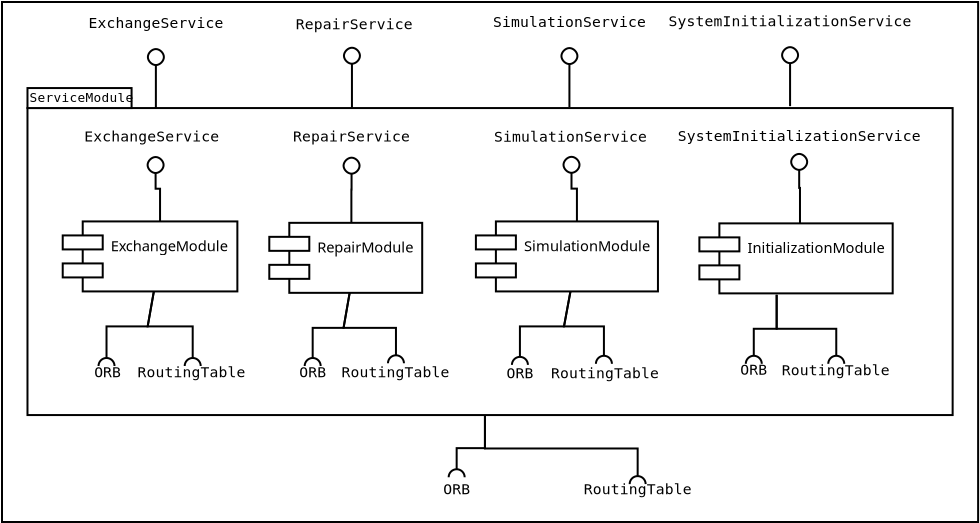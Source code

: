 <?xml version="1.0" encoding="UTF-8"?>
<dia:diagram xmlns:dia="http://www.lysator.liu.se/~alla/dia/">
  <dia:layer name="Φόντος" visible="true" active="true">
    <dia:object type="Standard - Box" version="0" id="O0">
      <dia:attribute name="obj_pos">
        <dia:point val="1,-2"/>
      </dia:attribute>
      <dia:attribute name="obj_bb">
        <dia:rectangle val="0.95,-2.05;49.856,24.05"/>
      </dia:attribute>
      <dia:attribute name="elem_corner">
        <dia:point val="1,-2"/>
      </dia:attribute>
      <dia:attribute name="elem_width">
        <dia:real val="48.806"/>
      </dia:attribute>
      <dia:attribute name="elem_height">
        <dia:real val="26"/>
      </dia:attribute>
      <dia:attribute name="border_width">
        <dia:real val="0.1"/>
      </dia:attribute>
      <dia:attribute name="show_background">
        <dia:boolean val="false"/>
      </dia:attribute>
    </dia:object>
    <dia:group>
      <dia:object type="UML - LargePackage" version="0" id="O1">
        <dia:attribute name="obj_pos">
          <dia:point val="2.274,3.303"/>
        </dia:attribute>
        <dia:attribute name="obj_bb">
          <dia:rectangle val="2.224,2.253;48.582,18.703"/>
        </dia:attribute>
        <dia:attribute name="meta">
          <dia:composite type="dict"/>
        </dia:attribute>
        <dia:attribute name="elem_corner">
          <dia:point val="2.274,3.303"/>
        </dia:attribute>
        <dia:attribute name="elem_width">
          <dia:real val="46.258"/>
        </dia:attribute>
        <dia:attribute name="elem_height">
          <dia:real val="15.35"/>
        </dia:attribute>
        <dia:attribute name="line_width">
          <dia:real val="0.1"/>
        </dia:attribute>
        <dia:attribute name="line_colour">
          <dia:color val="#000000"/>
        </dia:attribute>
        <dia:attribute name="fill_colour">
          <dia:color val="#ffffff"/>
        </dia:attribute>
        <dia:attribute name="text_colour">
          <dia:color val="#000000"/>
        </dia:attribute>
        <dia:attribute name="stereotype">
          <dia:string>##</dia:string>
        </dia:attribute>
        <dia:attribute name="name">
          <dia:string>#ServiceModule#</dia:string>
        </dia:attribute>
      </dia:object>
      <dia:group>
        <dia:object type="UML - Component Feature" version="1" id="O2">
          <dia:attribute name="obj_pos">
            <dia:point val="25.147,18.653"/>
          </dia:attribute>
          <dia:attribute name="obj_bb">
            <dia:rectangle val="22.833,17.753;26.047,23.061"/>
          </dia:attribute>
          <dia:attribute name="meta">
            <dia:composite type="dict"/>
          </dia:attribute>
          <dia:attribute name="orth_points">
            <dia:point val="25.147,18.653"/>
            <dia:point val="25.147,20.307"/>
            <dia:point val="23.733,20.307"/>
            <dia:point val="23.733,22.162"/>
          </dia:attribute>
          <dia:attribute name="orth_orient">
            <dia:enum val="1"/>
            <dia:enum val="0"/>
            <dia:enum val="1"/>
          </dia:attribute>
          <dia:attribute name="orth_autoroute">
            <dia:boolean val="false"/>
          </dia:attribute>
          <dia:attribute name="line_colour">
            <dia:color val="#000000"/>
          </dia:attribute>
          <dia:attribute name="role">
            <dia:enum val="1"/>
          </dia:attribute>
          <dia:attribute name="text">
            <dia:composite type="text">
              <dia:attribute name="string">
                <dia:string>#ORB#</dia:string>
              </dia:attribute>
              <dia:attribute name="font">
                <dia:font family="monospace" style="0" name="Courier"/>
              </dia:attribute>
              <dia:attribute name="height">
                <dia:real val="0.917"/>
              </dia:attribute>
              <dia:attribute name="pos">
                <dia:point val="23.733,22.614"/>
              </dia:attribute>
              <dia:attribute name="color">
                <dia:color val="#000000"/>
              </dia:attribute>
              <dia:attribute name="alignment">
                <dia:enum val="1"/>
              </dia:attribute>
            </dia:composite>
          </dia:attribute>
          <dia:attribute name="text_pos">
            <dia:point val="23.733,22.614"/>
          </dia:attribute>
        </dia:object>
        <dia:object type="UML - Component Feature" version="1" id="O3">
          <dia:attribute name="obj_pos">
            <dia:point val="25.147,18.653"/>
          </dia:attribute>
          <dia:attribute name="obj_bb">
            <dia:rectangle val="24.247,17.753;35.423,23.405"/>
          </dia:attribute>
          <dia:attribute name="meta">
            <dia:composite type="dict"/>
          </dia:attribute>
          <dia:attribute name="orth_points">
            <dia:point val="25.147,18.653"/>
            <dia:point val="25.147,20.324"/>
            <dia:point val="32.783,20.324"/>
            <dia:point val="32.783,22.505"/>
          </dia:attribute>
          <dia:attribute name="orth_orient">
            <dia:enum val="1"/>
            <dia:enum val="0"/>
            <dia:enum val="1"/>
          </dia:attribute>
          <dia:attribute name="orth_autoroute">
            <dia:boolean val="false"/>
          </dia:attribute>
          <dia:attribute name="line_colour">
            <dia:color val="#000000"/>
          </dia:attribute>
          <dia:attribute name="role">
            <dia:enum val="1"/>
          </dia:attribute>
          <dia:attribute name="text">
            <dia:composite type="text">
              <dia:attribute name="string">
                <dia:string>#RoutingTable#</dia:string>
              </dia:attribute>
              <dia:attribute name="font">
                <dia:font family="monospace" style="0" name="Courier"/>
              </dia:attribute>
              <dia:attribute name="height">
                <dia:real val="0.917"/>
              </dia:attribute>
              <dia:attribute name="pos">
                <dia:point val="32.783,22.614"/>
              </dia:attribute>
              <dia:attribute name="color">
                <dia:color val="#000000"/>
              </dia:attribute>
              <dia:attribute name="alignment">
                <dia:enum val="1"/>
              </dia:attribute>
            </dia:composite>
          </dia:attribute>
          <dia:attribute name="text_pos">
            <dia:point val="32.783,22.614"/>
          </dia:attribute>
        </dia:object>
        <dia:object type="UML - Component Feature" version="1" id="O4">
          <dia:attribute name="obj_pos">
            <dia:point val="8.694,3.303"/>
          </dia:attribute>
          <dia:attribute name="obj_bb">
            <dia:rectangle val="5.394,-1.31;11.994,4.203"/>
          </dia:attribute>
          <dia:attribute name="meta">
            <dia:composite type="dict"/>
          </dia:attribute>
          <dia:attribute name="orth_points">
            <dia:point val="8.694,3.303"/>
            <dia:point val="8.694,2.253"/>
            <dia:point val="8.694,2.253"/>
            <dia:point val="8.694,0.303"/>
          </dia:attribute>
          <dia:attribute name="orth_orient">
            <dia:enum val="1"/>
            <dia:enum val="0"/>
            <dia:enum val="1"/>
          </dia:attribute>
          <dia:attribute name="orth_autoroute">
            <dia:boolean val="false"/>
          </dia:attribute>
          <dia:attribute name="line_colour">
            <dia:color val="#000000"/>
          </dia:attribute>
          <dia:attribute name="role">
            <dia:enum val="0"/>
          </dia:attribute>
          <dia:attribute name="text">
            <dia:composite type="text">
              <dia:attribute name="string">
                <dia:string>#ExchangeService#</dia:string>
              </dia:attribute>
              <dia:attribute name="font">
                <dia:font family="monospace" style="0" name="Courier"/>
              </dia:attribute>
              <dia:attribute name="height">
                <dia:real val="0.917"/>
              </dia:attribute>
              <dia:attribute name="pos">
                <dia:point val="8.694,-0.697"/>
              </dia:attribute>
              <dia:attribute name="color">
                <dia:color val="#000000"/>
              </dia:attribute>
              <dia:attribute name="alignment">
                <dia:enum val="1"/>
              </dia:attribute>
            </dia:composite>
          </dia:attribute>
          <dia:attribute name="text_pos">
            <dia:point val="8.694,-0.697"/>
          </dia:attribute>
        </dia:object>
        <dia:object type="UML - Component Feature" version="1" id="O5">
          <dia:attribute name="obj_pos">
            <dia:point val="18.497,3.291"/>
          </dia:attribute>
          <dia:attribute name="obj_bb">
            <dia:rectangle val="15.746,-1.249;21.466,4.191"/>
          </dia:attribute>
          <dia:attribute name="meta">
            <dia:composite type="dict"/>
          </dia:attribute>
          <dia:attribute name="orth_points">
            <dia:point val="18.497,3.291"/>
            <dia:point val="18.497,1.793"/>
            <dia:point val="18.497,1.793"/>
            <dia:point val="18.497,0.237"/>
          </dia:attribute>
          <dia:attribute name="orth_orient">
            <dia:enum val="1"/>
            <dia:enum val="0"/>
            <dia:enum val="1"/>
          </dia:attribute>
          <dia:attribute name="orth_autoroute">
            <dia:boolean val="false"/>
          </dia:attribute>
          <dia:attribute name="line_colour">
            <dia:color val="#000000"/>
          </dia:attribute>
          <dia:attribute name="role">
            <dia:enum val="0"/>
          </dia:attribute>
          <dia:attribute name="text">
            <dia:composite type="text">
              <dia:attribute name="string">
                <dia:string>#RepairService#</dia:string>
              </dia:attribute>
              <dia:attribute name="font">
                <dia:font family="monospace" style="0" name="Courier"/>
              </dia:attribute>
              <dia:attribute name="height">
                <dia:real val="0.917"/>
              </dia:attribute>
              <dia:attribute name="pos">
                <dia:point val="18.607,-0.636"/>
              </dia:attribute>
              <dia:attribute name="color">
                <dia:color val="#000000"/>
              </dia:attribute>
              <dia:attribute name="alignment">
                <dia:enum val="1"/>
              </dia:attribute>
            </dia:composite>
          </dia:attribute>
          <dia:attribute name="text_pos">
            <dia:point val="18.607,-0.636"/>
          </dia:attribute>
        </dia:object>
        <dia:object type="UML - Component Feature" version="1" id="O6">
          <dia:attribute name="obj_pos">
            <dia:point val="29.371,3.253"/>
          </dia:attribute>
          <dia:attribute name="obj_bb">
            <dia:rectangle val="25.631,-1.36;33.111,4.153"/>
          </dia:attribute>
          <dia:attribute name="meta">
            <dia:composite type="dict"/>
          </dia:attribute>
          <dia:attribute name="orth_points">
            <dia:point val="29.371,3.253"/>
            <dia:point val="29.371,2.253"/>
            <dia:point val="29.371,2.253"/>
            <dia:point val="29.371,0.253"/>
          </dia:attribute>
          <dia:attribute name="orth_orient">
            <dia:enum val="1"/>
            <dia:enum val="0"/>
            <dia:enum val="1"/>
          </dia:attribute>
          <dia:attribute name="orth_autoroute">
            <dia:boolean val="false"/>
          </dia:attribute>
          <dia:attribute name="line_colour">
            <dia:color val="#000000"/>
          </dia:attribute>
          <dia:attribute name="role">
            <dia:enum val="0"/>
          </dia:attribute>
          <dia:attribute name="text">
            <dia:composite type="text">
              <dia:attribute name="string">
                <dia:string>#SimulationService#</dia:string>
              </dia:attribute>
              <dia:attribute name="font">
                <dia:font family="monospace" style="0" name="Courier"/>
              </dia:attribute>
              <dia:attribute name="height">
                <dia:real val="0.917"/>
              </dia:attribute>
              <dia:attribute name="pos">
                <dia:point val="29.371,-0.747"/>
              </dia:attribute>
              <dia:attribute name="color">
                <dia:color val="#000000"/>
              </dia:attribute>
              <dia:attribute name="alignment">
                <dia:enum val="1"/>
              </dia:attribute>
            </dia:composite>
          </dia:attribute>
          <dia:attribute name="text_pos">
            <dia:point val="29.371,-0.747"/>
          </dia:attribute>
        </dia:object>
        <dia:object type="UML - Component" version="0" id="O7">
          <dia:attribute name="obj_pos">
            <dia:point val="4.036,8.971"/>
          </dia:attribute>
          <dia:attribute name="obj_bb">
            <dia:rectangle val="3.986,8.921;12.344,12.521"/>
          </dia:attribute>
          <dia:attribute name="meta">
            <dia:composite type="dict"/>
          </dia:attribute>
          <dia:attribute name="elem_corner">
            <dia:point val="4.036,8.971"/>
          </dia:attribute>
          <dia:attribute name="elem_width">
            <dia:real val="8.258"/>
          </dia:attribute>
          <dia:attribute name="elem_height">
            <dia:real val="3.5"/>
          </dia:attribute>
          <dia:attribute name="line_colour">
            <dia:color val="#000000"/>
          </dia:attribute>
          <dia:attribute name="fill_colour">
            <dia:color val="#ffffff"/>
          </dia:attribute>
          <dia:attribute name="stereotype">
            <dia:string>##</dia:string>
          </dia:attribute>
          <dia:attribute name="text">
            <dia:composite type="text">
              <dia:attribute name="string">
                <dia:string>#ExchangeModule#</dia:string>
              </dia:attribute>
              <dia:attribute name="font">
                <dia:font family="sans" style="0" name="Helvetica"/>
              </dia:attribute>
              <dia:attribute name="height">
                <dia:real val="0.917"/>
              </dia:attribute>
              <dia:attribute name="pos">
                <dia:point val="6.436,10.406"/>
              </dia:attribute>
              <dia:attribute name="color">
                <dia:color val="#000000"/>
              </dia:attribute>
              <dia:attribute name="alignment">
                <dia:enum val="0"/>
              </dia:attribute>
            </dia:composite>
          </dia:attribute>
        </dia:object>
        <dia:object type="UML - Component Feature" version="1" id="O8">
          <dia:attribute name="obj_pos">
            <dia:point val="8.665,8.971"/>
          </dia:attribute>
          <dia:attribute name="obj_bb">
            <dia:rectangle val="5.186,4.358;11.786,9.871"/>
          </dia:attribute>
          <dia:attribute name="meta">
            <dia:composite type="dict"/>
          </dia:attribute>
          <dia:attribute name="orth_points">
            <dia:point val="8.665,8.971"/>
            <dia:point val="8.665,7.336"/>
            <dia:point val="8.68,7.336"/>
            <dia:point val="8.68,5.701"/>
          </dia:attribute>
          <dia:attribute name="orth_orient">
            <dia:enum val="1"/>
            <dia:enum val="0"/>
            <dia:enum val="1"/>
          </dia:attribute>
          <dia:attribute name="orth_autoroute">
            <dia:boolean val="true"/>
          </dia:attribute>
          <dia:attribute name="line_colour">
            <dia:color val="#000000"/>
          </dia:attribute>
          <dia:attribute name="role">
            <dia:enum val="0"/>
          </dia:attribute>
          <dia:attribute name="text">
            <dia:composite type="text">
              <dia:attribute name="string">
                <dia:string>#ExchangeService#</dia:string>
              </dia:attribute>
              <dia:attribute name="font">
                <dia:font family="monospace" style="0" name="Courier"/>
              </dia:attribute>
              <dia:attribute name="height">
                <dia:real val="0.917"/>
              </dia:attribute>
              <dia:attribute name="pos">
                <dia:point val="8.486,4.971"/>
              </dia:attribute>
              <dia:attribute name="color">
                <dia:color val="#000000"/>
              </dia:attribute>
              <dia:attribute name="alignment">
                <dia:enum val="1"/>
              </dia:attribute>
            </dia:composite>
          </dia:attribute>
          <dia:attribute name="text_pos">
            <dia:point val="8.486,4.971"/>
          </dia:attribute>
          <dia:connections>
            <dia:connection handle="0" to="O7" connection="1"/>
          </dia:connections>
        </dia:object>
        <dia:object type="UML - Component Feature" version="1" id="O9">
          <dia:attribute name="obj_pos">
            <dia:point val="7.665,12.521"/>
          </dia:attribute>
          <dia:attribute name="obj_bb">
            <dia:rectangle val="5.326,11.62;8.565,17.498"/>
          </dia:attribute>
          <dia:attribute name="meta">
            <dia:composite type="dict"/>
          </dia:attribute>
          <dia:attribute name="orth_points">
            <dia:point val="7.665,12.521"/>
            <dia:point val="7.665,14.221"/>
            <dia:point val="6.226,14.221"/>
            <dia:point val="6.226,16.599"/>
          </dia:attribute>
          <dia:attribute name="orth_orient">
            <dia:enum val="1"/>
            <dia:enum val="0"/>
            <dia:enum val="1"/>
          </dia:attribute>
          <dia:attribute name="orth_autoroute">
            <dia:boolean val="false"/>
          </dia:attribute>
          <dia:attribute name="line_colour">
            <dia:color val="#000000"/>
          </dia:attribute>
          <dia:attribute name="role">
            <dia:enum val="1"/>
          </dia:attribute>
          <dia:attribute name="text">
            <dia:composite type="text">
              <dia:attribute name="string">
                <dia:string>#ORB#</dia:string>
              </dia:attribute>
              <dia:attribute name="font">
                <dia:font family="monospace" style="0" name="Courier"/>
              </dia:attribute>
              <dia:attribute name="height">
                <dia:real val="0.917"/>
              </dia:attribute>
              <dia:attribute name="pos">
                <dia:point val="6.281,16.762"/>
              </dia:attribute>
              <dia:attribute name="color">
                <dia:color val="#000000"/>
              </dia:attribute>
              <dia:attribute name="alignment">
                <dia:enum val="1"/>
              </dia:attribute>
            </dia:composite>
          </dia:attribute>
          <dia:attribute name="text_pos">
            <dia:point val="6.281,16.762"/>
          </dia:attribute>
          <dia:connections>
            <dia:connection handle="0" to="O7" connection="10"/>
          </dia:connections>
        </dia:object>
        <dia:object type="UML - Component Feature" version="1" id="O10">
          <dia:attribute name="obj_pos">
            <dia:point val="7.665,12.521"/>
          </dia:attribute>
          <dia:attribute name="obj_bb">
            <dia:rectangle val="6.765,11.62;13.12,17.498"/>
          </dia:attribute>
          <dia:attribute name="meta">
            <dia:composite type="dict"/>
          </dia:attribute>
          <dia:attribute name="orth_points">
            <dia:point val="7.665,12.521"/>
            <dia:point val="7.665,14.221"/>
            <dia:point val="10.535,14.221"/>
            <dia:point val="10.535,16.599"/>
          </dia:attribute>
          <dia:attribute name="orth_orient">
            <dia:enum val="1"/>
            <dia:enum val="0"/>
            <dia:enum val="1"/>
          </dia:attribute>
          <dia:attribute name="orth_autoroute">
            <dia:boolean val="false"/>
          </dia:attribute>
          <dia:attribute name="line_colour">
            <dia:color val="#000000"/>
          </dia:attribute>
          <dia:attribute name="role">
            <dia:enum val="1"/>
          </dia:attribute>
          <dia:attribute name="text">
            <dia:composite type="text">
              <dia:attribute name="string">
                <dia:string>#RoutingTable#</dia:string>
              </dia:attribute>
              <dia:attribute name="font">
                <dia:font family="monospace" style="0" name="Courier"/>
              </dia:attribute>
              <dia:attribute name="height">
                <dia:real val="0.917"/>
              </dia:attribute>
              <dia:attribute name="pos">
                <dia:point val="10.48,16.762"/>
              </dia:attribute>
              <dia:attribute name="color">
                <dia:color val="#000000"/>
              </dia:attribute>
              <dia:attribute name="alignment">
                <dia:enum val="1"/>
              </dia:attribute>
            </dia:composite>
          </dia:attribute>
          <dia:attribute name="text_pos">
            <dia:point val="10.48,16.762"/>
          </dia:attribute>
          <dia:connections>
            <dia:connection handle="0" to="O7" connection="10"/>
          </dia:connections>
        </dia:object>
        <dia:object type="UML - Component" version="0" id="O11">
          <dia:attribute name="obj_pos">
            <dia:point val="14.365,9.042"/>
          </dia:attribute>
          <dia:attribute name="obj_bb">
            <dia:rectangle val="14.315,8.992;21.623,12.592"/>
          </dia:attribute>
          <dia:attribute name="meta">
            <dia:composite type="dict"/>
          </dia:attribute>
          <dia:attribute name="elem_corner">
            <dia:point val="14.365,9.042"/>
          </dia:attribute>
          <dia:attribute name="elem_width">
            <dia:real val="7.208"/>
          </dia:attribute>
          <dia:attribute name="elem_height">
            <dia:real val="3.5"/>
          </dia:attribute>
          <dia:attribute name="line_colour">
            <dia:color val="#000000"/>
          </dia:attribute>
          <dia:attribute name="fill_colour">
            <dia:color val="#ffffff"/>
          </dia:attribute>
          <dia:attribute name="stereotype">
            <dia:string>##</dia:string>
          </dia:attribute>
          <dia:attribute name="text">
            <dia:composite type="text">
              <dia:attribute name="string">
                <dia:string>#RepairModule#</dia:string>
              </dia:attribute>
              <dia:attribute name="font">
                <dia:font family="sans" style="0" name="Helvetica"/>
              </dia:attribute>
              <dia:attribute name="height">
                <dia:real val="0.917"/>
              </dia:attribute>
              <dia:attribute name="pos">
                <dia:point val="16.765,10.477"/>
              </dia:attribute>
              <dia:attribute name="color">
                <dia:color val="#000000"/>
              </dia:attribute>
              <dia:attribute name="alignment">
                <dia:enum val="0"/>
              </dia:attribute>
            </dia:composite>
          </dia:attribute>
        </dia:object>
        <dia:object type="UML - Component Feature" version="1" id="O12">
          <dia:attribute name="obj_pos">
            <dia:point val="18.469,9.042"/>
          </dia:attribute>
          <dia:attribute name="obj_bb">
            <dia:rectangle val="15.618,4.358;21.338,9.942"/>
          </dia:attribute>
          <dia:attribute name="meta">
            <dia:composite type="dict"/>
          </dia:attribute>
          <dia:attribute name="orth_points">
            <dia:point val="18.469,9.042"/>
            <dia:point val="18.469,7.378"/>
            <dia:point val="18.478,7.378"/>
            <dia:point val="18.478,5.734"/>
          </dia:attribute>
          <dia:attribute name="orth_orient">
            <dia:enum val="1"/>
            <dia:enum val="0"/>
            <dia:enum val="1"/>
          </dia:attribute>
          <dia:attribute name="orth_autoroute">
            <dia:boolean val="false"/>
          </dia:attribute>
          <dia:attribute name="line_colour">
            <dia:color val="#000000"/>
          </dia:attribute>
          <dia:attribute name="role">
            <dia:enum val="0"/>
          </dia:attribute>
          <dia:attribute name="text">
            <dia:composite type="text">
              <dia:attribute name="string">
                <dia:string>#RepairService#</dia:string>
              </dia:attribute>
              <dia:attribute name="font">
                <dia:font family="monospace" style="0" name="Courier"/>
              </dia:attribute>
              <dia:attribute name="height">
                <dia:real val="0.917"/>
              </dia:attribute>
              <dia:attribute name="pos">
                <dia:point val="18.478,4.97"/>
              </dia:attribute>
              <dia:attribute name="color">
                <dia:color val="#000000"/>
              </dia:attribute>
              <dia:attribute name="alignment">
                <dia:enum val="1"/>
              </dia:attribute>
            </dia:composite>
          </dia:attribute>
          <dia:attribute name="text_pos">
            <dia:point val="18.478,4.97"/>
          </dia:attribute>
          <dia:connections>
            <dia:connection handle="0" to="O11" connection="1"/>
          </dia:connections>
        </dia:object>
        <dia:object type="UML - Component Feature" version="1" id="O13">
          <dia:attribute name="obj_pos">
            <dia:point val="17.469,12.591"/>
          </dia:attribute>
          <dia:attribute name="obj_bb">
            <dia:rectangle val="15.634,11.691;18.369,17.498"/>
          </dia:attribute>
          <dia:attribute name="meta">
            <dia:composite type="dict"/>
          </dia:attribute>
          <dia:attribute name="orth_points">
            <dia:point val="17.469,12.591"/>
            <dia:point val="17.469,14.292"/>
            <dia:point val="16.534,14.292"/>
            <dia:point val="16.534,16.599"/>
          </dia:attribute>
          <dia:attribute name="orth_orient">
            <dia:enum val="1"/>
            <dia:enum val="0"/>
            <dia:enum val="1"/>
          </dia:attribute>
          <dia:attribute name="orth_autoroute">
            <dia:boolean val="false"/>
          </dia:attribute>
          <dia:attribute name="line_colour">
            <dia:color val="#000000"/>
          </dia:attribute>
          <dia:attribute name="role">
            <dia:enum val="1"/>
          </dia:attribute>
          <dia:attribute name="text">
            <dia:composite type="text">
              <dia:attribute name="string">
                <dia:string>#ORB#</dia:string>
              </dia:attribute>
              <dia:attribute name="font">
                <dia:font family="monospace" style="0" name="Courier"/>
              </dia:attribute>
              <dia:attribute name="height">
                <dia:real val="0.917"/>
              </dia:attribute>
              <dia:attribute name="pos">
                <dia:point val="16.534,16.762"/>
              </dia:attribute>
              <dia:attribute name="color">
                <dia:color val="#000000"/>
              </dia:attribute>
              <dia:attribute name="alignment">
                <dia:enum val="1"/>
              </dia:attribute>
            </dia:composite>
          </dia:attribute>
          <dia:attribute name="text_pos">
            <dia:point val="16.534,16.762"/>
          </dia:attribute>
          <dia:connections>
            <dia:connection handle="0" to="O11" connection="10"/>
          </dia:connections>
        </dia:object>
        <dia:object type="UML - Component Feature" version="1" id="O14">
          <dia:attribute name="obj_pos">
            <dia:point val="17.469,12.591"/>
          </dia:attribute>
          <dia:attribute name="obj_bb">
            <dia:rectangle val="16.569,11.691;23.319,17.364"/>
          </dia:attribute>
          <dia:attribute name="meta">
            <dia:composite type="dict"/>
          </dia:attribute>
          <dia:attribute name="orth_points">
            <dia:point val="17.469,12.591"/>
            <dia:point val="17.469,14.292"/>
            <dia:point val="20.698,14.292"/>
            <dia:point val="20.698,16.464"/>
          </dia:attribute>
          <dia:attribute name="orth_orient">
            <dia:enum val="1"/>
            <dia:enum val="0"/>
            <dia:enum val="1"/>
          </dia:attribute>
          <dia:attribute name="orth_autoroute">
            <dia:boolean val="false"/>
          </dia:attribute>
          <dia:attribute name="line_colour">
            <dia:color val="#000000"/>
          </dia:attribute>
          <dia:attribute name="role">
            <dia:enum val="1"/>
          </dia:attribute>
          <dia:attribute name="text">
            <dia:composite type="text">
              <dia:attribute name="string">
                <dia:string>#RoutingTable#</dia:string>
              </dia:attribute>
              <dia:attribute name="font">
                <dia:font family="monospace" style="0" name="Courier"/>
              </dia:attribute>
              <dia:attribute name="height">
                <dia:real val="0.917"/>
              </dia:attribute>
              <dia:attribute name="pos">
                <dia:point val="20.679,16.762"/>
              </dia:attribute>
              <dia:attribute name="color">
                <dia:color val="#000000"/>
              </dia:attribute>
              <dia:attribute name="alignment">
                <dia:enum val="1"/>
              </dia:attribute>
            </dia:composite>
          </dia:attribute>
          <dia:attribute name="text_pos">
            <dia:point val="20.679,16.762"/>
          </dia:attribute>
          <dia:connections>
            <dia:connection handle="0" to="O11" connection="10"/>
          </dia:connections>
        </dia:object>
        <dia:object type="UML - Component" version="0" id="O15">
          <dia:attribute name="obj_pos">
            <dia:point val="24.695,8.971"/>
          </dia:attribute>
          <dia:attribute name="obj_bb">
            <dia:rectangle val="24.645,8.921;33.264,12.521"/>
          </dia:attribute>
          <dia:attribute name="meta">
            <dia:composite type="dict"/>
          </dia:attribute>
          <dia:attribute name="elem_corner">
            <dia:point val="24.695,8.971"/>
          </dia:attribute>
          <dia:attribute name="elem_width">
            <dia:real val="8.52"/>
          </dia:attribute>
          <dia:attribute name="elem_height">
            <dia:real val="3.5"/>
          </dia:attribute>
          <dia:attribute name="line_colour">
            <dia:color val="#000000"/>
          </dia:attribute>
          <dia:attribute name="fill_colour">
            <dia:color val="#ffffff"/>
          </dia:attribute>
          <dia:attribute name="stereotype">
            <dia:string>##</dia:string>
          </dia:attribute>
          <dia:attribute name="text">
            <dia:composite type="text">
              <dia:attribute name="string">
                <dia:string>#SimulationModule#</dia:string>
              </dia:attribute>
              <dia:attribute name="font">
                <dia:font family="sans" style="0" name="Helvetica"/>
              </dia:attribute>
              <dia:attribute name="height">
                <dia:real val="0.917"/>
              </dia:attribute>
              <dia:attribute name="pos">
                <dia:point val="27.095,10.406"/>
              </dia:attribute>
              <dia:attribute name="color">
                <dia:color val="#000000"/>
              </dia:attribute>
              <dia:attribute name="alignment">
                <dia:enum val="0"/>
              </dia:attribute>
            </dia:composite>
          </dia:attribute>
        </dia:object>
        <dia:object type="UML - Component Feature" version="1" id="O16">
          <dia:attribute name="obj_pos">
            <dia:point val="29.454,8.971"/>
          </dia:attribute>
          <dia:attribute name="obj_bb">
            <dia:rectangle val="25.68,4.369;33.16,9.871"/>
          </dia:attribute>
          <dia:attribute name="meta">
            <dia:composite type="dict"/>
          </dia:attribute>
          <dia:attribute name="orth_points">
            <dia:point val="29.454,8.971"/>
            <dia:point val="29.454,7.331"/>
            <dia:point val="29.475,7.331"/>
            <dia:point val="29.475,5.691"/>
          </dia:attribute>
          <dia:attribute name="orth_orient">
            <dia:enum val="1"/>
            <dia:enum val="0"/>
            <dia:enum val="1"/>
          </dia:attribute>
          <dia:attribute name="orth_autoroute">
            <dia:boolean val="true"/>
          </dia:attribute>
          <dia:attribute name="line_colour">
            <dia:color val="#000000"/>
          </dia:attribute>
          <dia:attribute name="role">
            <dia:enum val="0"/>
          </dia:attribute>
          <dia:attribute name="text">
            <dia:composite type="text">
              <dia:attribute name="string">
                <dia:string>#SimulationService#</dia:string>
              </dia:attribute>
              <dia:attribute name="font">
                <dia:font family="monospace" style="0" name="Courier"/>
              </dia:attribute>
              <dia:attribute name="height">
                <dia:real val="0.917"/>
              </dia:attribute>
              <dia:attribute name="pos">
                <dia:point val="29.42,4.982"/>
              </dia:attribute>
              <dia:attribute name="color">
                <dia:color val="#000000"/>
              </dia:attribute>
              <dia:attribute name="alignment">
                <dia:enum val="1"/>
              </dia:attribute>
            </dia:composite>
          </dia:attribute>
          <dia:attribute name="text_pos">
            <dia:point val="29.42,4.982"/>
          </dia:attribute>
          <dia:connections>
            <dia:connection handle="0" to="O15" connection="1"/>
          </dia:connections>
        </dia:object>
        <dia:object type="UML - Component Feature" version="1" id="O17">
          <dia:attribute name="obj_pos">
            <dia:point val="28.454,12.521"/>
          </dia:attribute>
          <dia:attribute name="obj_bb">
            <dia:rectangle val="25.997,11.621;29.355,17.444"/>
          </dia:attribute>
          <dia:attribute name="meta">
            <dia:composite type="dict"/>
          </dia:attribute>
          <dia:attribute name="orth_points">
            <dia:point val="28.454,12.521"/>
            <dia:point val="28.454,14.221"/>
            <dia:point val="26.896,14.221"/>
            <dia:point val="26.896,16.544"/>
          </dia:attribute>
          <dia:attribute name="orth_orient">
            <dia:enum val="1"/>
            <dia:enum val="0"/>
            <dia:enum val="1"/>
          </dia:attribute>
          <dia:attribute name="orth_autoroute">
            <dia:boolean val="false"/>
          </dia:attribute>
          <dia:attribute name="line_colour">
            <dia:color val="#000000"/>
          </dia:attribute>
          <dia:attribute name="role">
            <dia:enum val="1"/>
          </dia:attribute>
          <dia:attribute name="text">
            <dia:composite type="text">
              <dia:attribute name="string">
                <dia:string>#ORB#</dia:string>
              </dia:attribute>
              <dia:attribute name="font">
                <dia:font family="monospace" style="0" name="Courier"/>
              </dia:attribute>
              <dia:attribute name="height">
                <dia:real val="0.917"/>
              </dia:attribute>
              <dia:attribute name="pos">
                <dia:point val="26.896,16.817"/>
              </dia:attribute>
              <dia:attribute name="color">
                <dia:color val="#000000"/>
              </dia:attribute>
              <dia:attribute name="alignment">
                <dia:enum val="1"/>
              </dia:attribute>
            </dia:composite>
          </dia:attribute>
          <dia:attribute name="text_pos">
            <dia:point val="26.896,16.817"/>
          </dia:attribute>
          <dia:connections>
            <dia:connection handle="0" to="O15" connection="10"/>
          </dia:connections>
        </dia:object>
        <dia:object type="UML - Component Feature" version="1" id="O18">
          <dia:attribute name="obj_pos">
            <dia:point val="28.454,12.521"/>
          </dia:attribute>
          <dia:attribute name="obj_bb">
            <dia:rectangle val="27.555,11.621;33.791,17.389"/>
          </dia:attribute>
          <dia:attribute name="meta">
            <dia:composite type="dict"/>
          </dia:attribute>
          <dia:attribute name="orth_points">
            <dia:point val="28.454,12.521"/>
            <dia:point val="28.454,14.221"/>
            <dia:point val="31.096,14.221"/>
            <dia:point val="31.096,16.489"/>
          </dia:attribute>
          <dia:attribute name="orth_orient">
            <dia:enum val="1"/>
            <dia:enum val="0"/>
            <dia:enum val="1"/>
          </dia:attribute>
          <dia:attribute name="orth_autoroute">
            <dia:boolean val="false"/>
          </dia:attribute>
          <dia:attribute name="line_colour">
            <dia:color val="#000000"/>
          </dia:attribute>
          <dia:attribute name="role">
            <dia:enum val="1"/>
          </dia:attribute>
          <dia:attribute name="text">
            <dia:composite type="text">
              <dia:attribute name="string">
                <dia:string>#RoutingTable#</dia:string>
              </dia:attribute>
              <dia:attribute name="font">
                <dia:font family="monospace" style="0" name="Courier"/>
              </dia:attribute>
              <dia:attribute name="height">
                <dia:real val="0.917"/>
              </dia:attribute>
              <dia:attribute name="pos">
                <dia:point val="31.151,16.817"/>
              </dia:attribute>
              <dia:attribute name="color">
                <dia:color val="#000000"/>
              </dia:attribute>
              <dia:attribute name="alignment">
                <dia:enum val="1"/>
              </dia:attribute>
            </dia:composite>
          </dia:attribute>
          <dia:attribute name="text_pos">
            <dia:point val="31.151,16.817"/>
          </dia:attribute>
          <dia:connections>
            <dia:connection handle="0" to="O15" connection="10"/>
          </dia:connections>
        </dia:object>
        <dia:object type="UML - Component" version="0" id="O19">
          <dia:attribute name="obj_pos">
            <dia:point val="35.869,9.069"/>
          </dia:attribute>
          <dia:attribute name="obj_bb">
            <dia:rectangle val="35.819,9.019;44.979,12.619"/>
          </dia:attribute>
          <dia:attribute name="meta">
            <dia:composite type="dict"/>
          </dia:attribute>
          <dia:attribute name="elem_corner">
            <dia:point val="35.869,9.069"/>
          </dia:attribute>
          <dia:attribute name="elem_width">
            <dia:real val="9.06"/>
          </dia:attribute>
          <dia:attribute name="elem_height">
            <dia:real val="3.5"/>
          </dia:attribute>
          <dia:attribute name="line_colour">
            <dia:color val="#000000"/>
          </dia:attribute>
          <dia:attribute name="fill_colour">
            <dia:color val="#ffffff"/>
          </dia:attribute>
          <dia:attribute name="stereotype">
            <dia:string>##</dia:string>
          </dia:attribute>
          <dia:attribute name="text">
            <dia:composite type="text">
              <dia:attribute name="string">
                <dia:string>#InitializationModule#</dia:string>
              </dia:attribute>
              <dia:attribute name="font">
                <dia:font family="sans" style="0" name="Helvetica"/>
              </dia:attribute>
              <dia:attribute name="height">
                <dia:real val="0.917"/>
              </dia:attribute>
              <dia:attribute name="pos">
                <dia:point val="38.269,10.504"/>
              </dia:attribute>
              <dia:attribute name="color">
                <dia:color val="#000000"/>
              </dia:attribute>
              <dia:attribute name="alignment">
                <dia:enum val="0"/>
              </dia:attribute>
            </dia:composite>
          </dia:attribute>
        </dia:object>
        <dia:object type="UML - Component Feature" version="1" id="O20">
          <dia:attribute name="obj_pos">
            <dia:point val="40.899,9.069"/>
          </dia:attribute>
          <dia:attribute name="obj_bb">
            <dia:rectangle val="34.919,4.332;46.799,9.969"/>
          </dia:attribute>
          <dia:attribute name="meta">
            <dia:composite type="dict"/>
          </dia:attribute>
          <dia:attribute name="orth_points">
            <dia:point val="40.899,9.069"/>
            <dia:point val="40.899,7.295"/>
            <dia:point val="40.859,7.295"/>
            <dia:point val="40.859,5.545"/>
          </dia:attribute>
          <dia:attribute name="orth_orient">
            <dia:enum val="1"/>
            <dia:enum val="0"/>
            <dia:enum val="1"/>
          </dia:attribute>
          <dia:attribute name="orth_autoroute">
            <dia:boolean val="false"/>
          </dia:attribute>
          <dia:attribute name="line_colour">
            <dia:color val="#000000"/>
          </dia:attribute>
          <dia:attribute name="role">
            <dia:enum val="0"/>
          </dia:attribute>
          <dia:attribute name="text">
            <dia:composite type="text">
              <dia:attribute name="string">
                <dia:string>#SystemInitializationService#</dia:string>
              </dia:attribute>
              <dia:attribute name="font">
                <dia:font family="monospace" style="0" name="Courier"/>
              </dia:attribute>
              <dia:attribute name="height">
                <dia:real val="0.917"/>
              </dia:attribute>
              <dia:attribute name="pos">
                <dia:point val="40.859,4.945"/>
              </dia:attribute>
              <dia:attribute name="color">
                <dia:color val="#000000"/>
              </dia:attribute>
              <dia:attribute name="alignment">
                <dia:enum val="1"/>
              </dia:attribute>
            </dia:composite>
          </dia:attribute>
          <dia:attribute name="text_pos">
            <dia:point val="40.859,4.945"/>
          </dia:attribute>
          <dia:connections>
            <dia:connection handle="0" to="O19" connection="1"/>
          </dia:connections>
        </dia:object>
        <dia:object type="UML - Component Feature" version="1" id="O21">
          <dia:attribute name="obj_pos">
            <dia:point val="39.733,12.639"/>
          </dia:attribute>
          <dia:attribute name="obj_bb">
            <dia:rectangle val="37.689,11.739;40.633,17.389"/>
          </dia:attribute>
          <dia:attribute name="meta">
            <dia:composite type="dict"/>
          </dia:attribute>
          <dia:attribute name="orth_points">
            <dia:point val="39.733,12.639"/>
            <dia:point val="39.733,14.339"/>
            <dia:point val="38.589,14.339"/>
            <dia:point val="38.589,16.489"/>
          </dia:attribute>
          <dia:attribute name="orth_orient">
            <dia:enum val="1"/>
            <dia:enum val="0"/>
            <dia:enum val="1"/>
          </dia:attribute>
          <dia:attribute name="orth_autoroute">
            <dia:boolean val="false"/>
          </dia:attribute>
          <dia:attribute name="line_colour">
            <dia:color val="#000000"/>
          </dia:attribute>
          <dia:attribute name="role">
            <dia:enum val="1"/>
          </dia:attribute>
          <dia:attribute name="text">
            <dia:composite type="text">
              <dia:attribute name="string">
                <dia:string>#ORB#</dia:string>
              </dia:attribute>
              <dia:attribute name="font">
                <dia:font family="monospace" style="0" name="Courier"/>
              </dia:attribute>
              <dia:attribute name="height">
                <dia:real val="0.917"/>
              </dia:attribute>
              <dia:attribute name="pos">
                <dia:point val="38.589,16.639"/>
              </dia:attribute>
              <dia:attribute name="color">
                <dia:color val="#000000"/>
              </dia:attribute>
              <dia:attribute name="alignment">
                <dia:enum val="1"/>
              </dia:attribute>
            </dia:composite>
          </dia:attribute>
          <dia:attribute name="text_pos">
            <dia:point val="38.589,16.639"/>
          </dia:attribute>
        </dia:object>
        <dia:object type="UML - Component Feature" version="1" id="O22">
          <dia:attribute name="obj_pos">
            <dia:point val="39.733,12.639"/>
          </dia:attribute>
          <dia:attribute name="obj_bb">
            <dia:rectangle val="38.833,11.739;45.324,17.389"/>
          </dia:attribute>
          <dia:attribute name="meta">
            <dia:composite type="dict"/>
          </dia:attribute>
          <dia:attribute name="orth_points">
            <dia:point val="39.733,12.639"/>
            <dia:point val="39.733,14.339"/>
            <dia:point val="42.713,14.339"/>
            <dia:point val="42.713,16.489"/>
          </dia:attribute>
          <dia:attribute name="orth_orient">
            <dia:enum val="1"/>
            <dia:enum val="0"/>
            <dia:enum val="1"/>
          </dia:attribute>
          <dia:attribute name="orth_autoroute">
            <dia:boolean val="false"/>
          </dia:attribute>
          <dia:attribute name="line_colour">
            <dia:color val="#000000"/>
          </dia:attribute>
          <dia:attribute name="role">
            <dia:enum val="1"/>
          </dia:attribute>
          <dia:attribute name="text">
            <dia:composite type="text">
              <dia:attribute name="string">
                <dia:string>#RoutingTable#</dia:string>
              </dia:attribute>
              <dia:attribute name="font">
                <dia:font family="monospace" style="0" name="Courier"/>
              </dia:attribute>
              <dia:attribute name="height">
                <dia:real val="0.917"/>
              </dia:attribute>
              <dia:attribute name="pos">
                <dia:point val="42.684,16.662"/>
              </dia:attribute>
              <dia:attribute name="color">
                <dia:color val="#000000"/>
              </dia:attribute>
              <dia:attribute name="alignment">
                <dia:enum val="1"/>
              </dia:attribute>
            </dia:composite>
          </dia:attribute>
          <dia:attribute name="text_pos">
            <dia:point val="42.684,16.662"/>
          </dia:attribute>
        </dia:object>
        <dia:object type="UML - Component Feature" version="1" id="O23">
          <dia:attribute name="obj_pos">
            <dia:point val="40.404,3.207"/>
          </dia:attribute>
          <dia:attribute name="obj_bb">
            <dia:rectangle val="34.465,-1.405;46.344,4.107"/>
          </dia:attribute>
          <dia:attribute name="meta">
            <dia:composite type="dict"/>
          </dia:attribute>
          <dia:attribute name="orth_points">
            <dia:point val="40.404,3.207"/>
            <dia:point val="40.404,2.207"/>
            <dia:point val="40.404,2.207"/>
            <dia:point val="40.404,0.207"/>
          </dia:attribute>
          <dia:attribute name="orth_orient">
            <dia:enum val="1"/>
            <dia:enum val="0"/>
            <dia:enum val="1"/>
          </dia:attribute>
          <dia:attribute name="orth_autoroute">
            <dia:boolean val="false"/>
          </dia:attribute>
          <dia:attribute name="line_colour">
            <dia:color val="#000000"/>
          </dia:attribute>
          <dia:attribute name="role">
            <dia:enum val="0"/>
          </dia:attribute>
          <dia:attribute name="text">
            <dia:composite type="text">
              <dia:attribute name="string">
                <dia:string>#SystemInitializationService#</dia:string>
              </dia:attribute>
              <dia:attribute name="font">
                <dia:font family="monospace" style="0" name="Courier"/>
              </dia:attribute>
              <dia:attribute name="height">
                <dia:real val="0.917"/>
              </dia:attribute>
              <dia:attribute name="pos">
                <dia:point val="40.404,-0.793"/>
              </dia:attribute>
              <dia:attribute name="color">
                <dia:color val="#000000"/>
              </dia:attribute>
              <dia:attribute name="alignment">
                <dia:enum val="1"/>
              </dia:attribute>
            </dia:composite>
          </dia:attribute>
          <dia:attribute name="text_pos">
            <dia:point val="40.404,-0.793"/>
          </dia:attribute>
        </dia:object>
      </dia:group>
    </dia:group>
  </dia:layer>
</dia:diagram>
